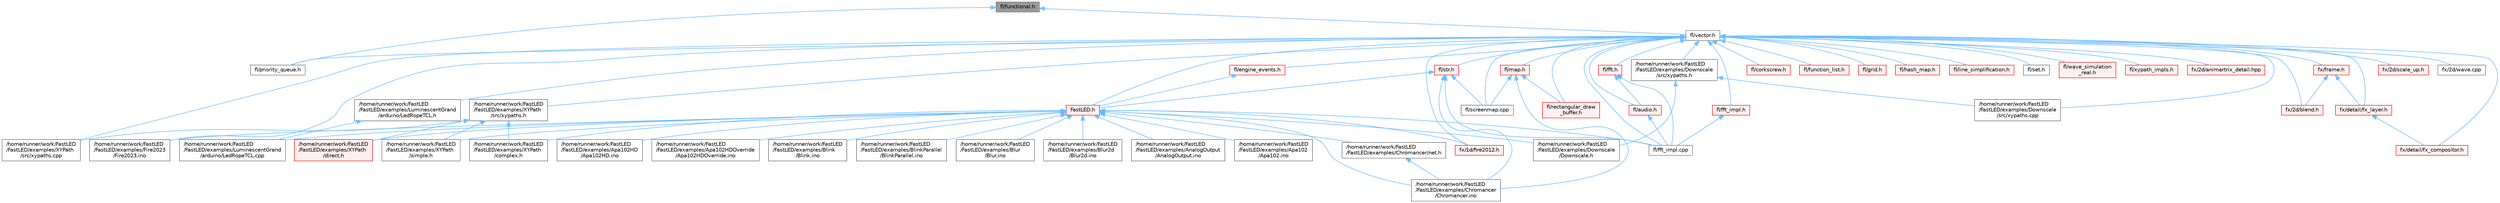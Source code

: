 digraph "fl/functional.h"
{
 // INTERACTIVE_SVG=YES
 // LATEX_PDF_SIZE
  bgcolor="transparent";
  edge [fontname=Helvetica,fontsize=10,labelfontname=Helvetica,labelfontsize=10];
  node [fontname=Helvetica,fontsize=10,shape=box,height=0.2,width=0.4];
  Node1 [id="Node000001",label="fl/functional.h",height=0.2,width=0.4,color="gray40", fillcolor="grey60", style="filled", fontcolor="black",tooltip=" "];
  Node1 -> Node2 [id="edge1_Node000001_Node000002",dir="back",color="steelblue1",style="solid",tooltip=" "];
  Node2 [id="Node000002",label="fl/priority_queue.h",height=0.2,width=0.4,color="grey40", fillcolor="white", style="filled",URL="$d4/da1/priority__queue_8h.html",tooltip=" "];
  Node1 -> Node3 [id="edge2_Node000001_Node000003",dir="back",color="steelblue1",style="solid",tooltip=" "];
  Node3 [id="Node000003",label="fl/vector.h",height=0.2,width=0.4,color="grey40", fillcolor="white", style="filled",URL="$d6/d68/vector_8h.html",tooltip=" "];
  Node3 -> Node4 [id="edge3_Node000003_Node000004",dir="back",color="steelblue1",style="solid",tooltip=" "];
  Node4 [id="Node000004",label="/home/runner/work/FastLED\l/FastLED/examples/Downscale\l/src/xypaths.cpp",height=0.2,width=0.4,color="grey40", fillcolor="white", style="filled",URL="$dd/d96/_downscale_2src_2xypaths_8cpp.html",tooltip=" "];
  Node3 -> Node5 [id="edge4_Node000003_Node000005",dir="back",color="steelblue1",style="solid",tooltip=" "];
  Node5 [id="Node000005",label="/home/runner/work/FastLED\l/FastLED/examples/Downscale\l/src/xypaths.h",height=0.2,width=0.4,color="grey40", fillcolor="white", style="filled",URL="$de/d75/_downscale_2src_2xypaths_8h.html",tooltip=" "];
  Node5 -> Node6 [id="edge5_Node000005_Node000006",dir="back",color="steelblue1",style="solid",tooltip=" "];
  Node6 [id="Node000006",label="/home/runner/work/FastLED\l/FastLED/examples/Downscale\l/Downscale.h",height=0.2,width=0.4,color="grey40", fillcolor="white", style="filled",URL="$d6/d1a/examples_2_downscale_2downscale_8h.html",tooltip=" "];
  Node5 -> Node4 [id="edge6_Node000005_Node000004",dir="back",color="steelblue1",style="solid",tooltip=" "];
  Node3 -> Node7 [id="edge7_Node000003_Node000007",dir="back",color="steelblue1",style="solid",tooltip=" "];
  Node7 [id="Node000007",label="/home/runner/work/FastLED\l/FastLED/examples/Fire2023\l/Fire2023.ino",height=0.2,width=0.4,color="grey40", fillcolor="white", style="filled",URL="$d8/d2c/_fire2023_8ino.html",tooltip=" "];
  Node3 -> Node8 [id="edge8_Node000003_Node000008",dir="back",color="steelblue1",style="solid",tooltip=" "];
  Node8 [id="Node000008",label="/home/runner/work/FastLED\l/FastLED/examples/LuminescentGrand\l/arduino/LedRopeTCL.h",height=0.2,width=0.4,color="grey40", fillcolor="white", style="filled",URL="$d9/d7e/_led_rope_t_c_l_8h.html",tooltip=" "];
  Node8 -> Node9 [id="edge9_Node000008_Node000009",dir="back",color="steelblue1",style="solid",tooltip=" "];
  Node9 [id="Node000009",label="/home/runner/work/FastLED\l/FastLED/examples/LuminescentGrand\l/arduino/LedRopeTCL.cpp",height=0.2,width=0.4,color="grey40", fillcolor="white", style="filled",URL="$d6/dc9/_led_rope_t_c_l_8cpp.html",tooltip=" "];
  Node3 -> Node10 [id="edge10_Node000003_Node000010",dir="back",color="steelblue1",style="solid",tooltip=" "];
  Node10 [id="Node000010",label="/home/runner/work/FastLED\l/FastLED/examples/XYPath\l/src/xypaths.cpp",height=0.2,width=0.4,color="grey40", fillcolor="white", style="filled",URL="$d8/d55/_x_y_path_2src_2xypaths_8cpp.html",tooltip=" "];
  Node3 -> Node11 [id="edge11_Node000003_Node000011",dir="back",color="steelblue1",style="solid",tooltip=" "];
  Node11 [id="Node000011",label="/home/runner/work/FastLED\l/FastLED/examples/XYPath\l/src/xypaths.h",height=0.2,width=0.4,color="grey40", fillcolor="white", style="filled",URL="$d7/d5e/_x_y_path_2src_2xypaths_8h.html",tooltip=" "];
  Node11 -> Node12 [id="edge12_Node000011_Node000012",dir="back",color="steelblue1",style="solid",tooltip=" "];
  Node12 [id="Node000012",label="/home/runner/work/FastLED\l/FastLED/examples/XYPath\l/complex.h",height=0.2,width=0.4,color="grey40", fillcolor="white", style="filled",URL="$d7/d3b/complex_8h.html",tooltip=" "];
  Node11 -> Node13 [id="edge13_Node000011_Node000013",dir="back",color="steelblue1",style="solid",tooltip=" "];
  Node13 [id="Node000013",label="/home/runner/work/FastLED\l/FastLED/examples/XYPath\l/direct.h",height=0.2,width=0.4,color="red", fillcolor="#FFF0F0", style="filled",URL="$d6/daf/direct_8h.html",tooltip=" "];
  Node11 -> Node15 [id="edge14_Node000011_Node000015",dir="back",color="steelblue1",style="solid",tooltip=" "];
  Node15 [id="Node000015",label="/home/runner/work/FastLED\l/FastLED/examples/XYPath\l/simple.h",height=0.2,width=0.4,color="grey40", fillcolor="white", style="filled",URL="$d8/d14/simple_8h.html",tooltip=" "];
  Node11 -> Node10 [id="edge15_Node000011_Node000010",dir="back",color="steelblue1",style="solid",tooltip=" "];
  Node3 -> Node16 [id="edge16_Node000003_Node000016",dir="back",color="steelblue1",style="solid",tooltip=" "];
  Node16 [id="Node000016",label="FastLED.h",height=0.2,width=0.4,color="red", fillcolor="#FFF0F0", style="filled",URL="$db/d97/_fast_l_e_d_8h.html",tooltip="central include file for FastLED, defines the CFastLED class/object"];
  Node16 -> Node17 [id="edge17_Node000016_Node000017",dir="back",color="steelblue1",style="solid",tooltip=" "];
  Node17 [id="Node000017",label="/home/runner/work/FastLED\l/FastLED/examples/AnalogOutput\l/AnalogOutput.ino",height=0.2,width=0.4,color="grey40", fillcolor="white", style="filled",URL="$d5/d17/_analog_output_8ino.html",tooltip="Demonstrates how to use FastLED color functions even without a \"pixel-addressible\" smart LED strip."];
  Node16 -> Node18 [id="edge18_Node000016_Node000018",dir="back",color="steelblue1",style="solid",tooltip=" "];
  Node18 [id="Node000018",label="/home/runner/work/FastLED\l/FastLED/examples/Apa102\l/Apa102.ino",height=0.2,width=0.4,color="grey40", fillcolor="white", style="filled",URL="$dd/d0f/_apa102_8ino.html",tooltip=" "];
  Node16 -> Node19 [id="edge19_Node000016_Node000019",dir="back",color="steelblue1",style="solid",tooltip=" "];
  Node19 [id="Node000019",label="/home/runner/work/FastLED\l/FastLED/examples/Apa102HD\l/Apa102HD.ino",height=0.2,width=0.4,color="grey40", fillcolor="white", style="filled",URL="$d1/d75/_apa102_h_d_8ino.html",tooltip="Example showing how to use the APA102HD gamma correction."];
  Node16 -> Node20 [id="edge20_Node000016_Node000020",dir="back",color="steelblue1",style="solid",tooltip=" "];
  Node20 [id="Node000020",label="/home/runner/work/FastLED\l/FastLED/examples/Apa102HDOverride\l/Apa102HDOverride.ino",height=0.2,width=0.4,color="grey40", fillcolor="white", style="filled",URL="$d3/d6e/_apa102_h_d_override_8ino.html",tooltip=" "];
  Node16 -> Node21 [id="edge21_Node000016_Node000021",dir="back",color="steelblue1",style="solid",tooltip=" "];
  Node21 [id="Node000021",label="/home/runner/work/FastLED\l/FastLED/examples/Blink\l/Blink.ino",height=0.2,width=0.4,color="grey40", fillcolor="white", style="filled",URL="$d0/dc3/_blink_8ino.html",tooltip="Blink the first LED of an LED strip."];
  Node16 -> Node22 [id="edge22_Node000016_Node000022",dir="back",color="steelblue1",style="solid",tooltip=" "];
  Node22 [id="Node000022",label="/home/runner/work/FastLED\l/FastLED/examples/BlinkParallel\l/BlinkParallel.ino",height=0.2,width=0.4,color="grey40", fillcolor="white", style="filled",URL="$d5/d4d/_blink_parallel_8ino.html",tooltip="Shows parallel usage of WS2812 strips."];
  Node16 -> Node23 [id="edge23_Node000016_Node000023",dir="back",color="steelblue1",style="solid",tooltip=" "];
  Node23 [id="Node000023",label="/home/runner/work/FastLED\l/FastLED/examples/Blur\l/Blur.ino",height=0.2,width=0.4,color="grey40", fillcolor="white", style="filled",URL="$d4/d0c/_blur_8ino.html",tooltip=" "];
  Node16 -> Node24 [id="edge24_Node000016_Node000024",dir="back",color="steelblue1",style="solid",tooltip=" "];
  Node24 [id="Node000024",label="/home/runner/work/FastLED\l/FastLED/examples/Blur2d\l/Blur2d.ino",height=0.2,width=0.4,color="grey40", fillcolor="white", style="filled",URL="$df/d42/_blur2d_8ino.html",tooltip=" "];
  Node16 -> Node25 [id="edge25_Node000016_Node000025",dir="back",color="steelblue1",style="solid",tooltip=" "];
  Node25 [id="Node000025",label="/home/runner/work/FastLED\l/FastLED/examples/Chromancer\l/Chromancer.ino",height=0.2,width=0.4,color="grey40", fillcolor="white", style="filled",URL="$d1/ddb/_chromancer_8ino.html",tooltip=" "];
  Node16 -> Node26 [id="edge26_Node000016_Node000026",dir="back",color="steelblue1",style="solid",tooltip=" "];
  Node26 [id="Node000026",label="/home/runner/work/FastLED\l/FastLED/examples/Chromancer/net.h",height=0.2,width=0.4,color="grey40", fillcolor="white", style="filled",URL="$d7/d97/net_8h.html",tooltip=" "];
  Node26 -> Node25 [id="edge27_Node000026_Node000025",dir="back",color="steelblue1",style="solid",tooltip=" "];
  Node16 -> Node6 [id="edge28_Node000016_Node000006",dir="back",color="steelblue1",style="solid",tooltip=" "];
  Node16 -> Node7 [id="edge29_Node000016_Node000007",dir="back",color="steelblue1",style="solid",tooltip=" "];
  Node16 -> Node9 [id="edge30_Node000016_Node000009",dir="back",color="steelblue1",style="solid",tooltip=" "];
  Node16 -> Node12 [id="edge31_Node000016_Node000012",dir="back",color="steelblue1",style="solid",tooltip=" "];
  Node16 -> Node13 [id="edge32_Node000016_Node000013",dir="back",color="steelblue1",style="solid",tooltip=" "];
  Node16 -> Node15 [id="edge33_Node000016_Node000015",dir="back",color="steelblue1",style="solid",tooltip=" "];
  Node16 -> Node112 [id="edge34_Node000016_Node000112",dir="back",color="steelblue1",style="solid",tooltip=" "];
  Node112 [id="Node000112",label="fl/fft_impl.cpp",height=0.2,width=0.4,color="grey40", fillcolor="white", style="filled",URL="$d1/dff/fft__impl_8cpp.html",tooltip=" "];
  Node16 -> Node116 [id="edge35_Node000016_Node000116",dir="back",color="steelblue1",style="solid",tooltip=" "];
  Node116 [id="Node000116",label="fx/1d/fire2012.h",height=0.2,width=0.4,color="red", fillcolor="#FFF0F0", style="filled",URL="$d5/dcb/fire2012_8h.html",tooltip=" "];
  Node3 -> Node149 [id="edge36_Node000003_Node000149",dir="back",color="steelblue1",style="solid",tooltip=" "];
  Node149 [id="Node000149",label="fl/audio.h",height=0.2,width=0.4,color="red", fillcolor="#FFF0F0", style="filled",URL="$da/d09/audio_8h.html",tooltip=" "];
  Node149 -> Node112 [id="edge37_Node000149_Node000112",dir="back",color="steelblue1",style="solid",tooltip=" "];
  Node3 -> Node161 [id="edge38_Node000003_Node000161",dir="back",color="steelblue1",style="solid",tooltip=" "];
  Node161 [id="Node000161",label="fl/corkscrew.h",height=0.2,width=0.4,color="red", fillcolor="#FFF0F0", style="filled",URL="$d1/dd4/src_2fl_2corkscrew_8h.html",tooltip="Corkscrew projection utilities."];
  Node3 -> Node163 [id="edge39_Node000003_Node000163",dir="back",color="steelblue1",style="solid",tooltip=" "];
  Node163 [id="Node000163",label="fl/engine_events.h",height=0.2,width=0.4,color="red", fillcolor="#FFF0F0", style="filled",URL="$db/dc0/engine__events_8h.html",tooltip=" "];
  Node163 -> Node16 [id="edge40_Node000163_Node000016",dir="back",color="steelblue1",style="solid",tooltip=" "];
  Node3 -> Node165 [id="edge41_Node000003_Node000165",dir="back",color="steelblue1",style="solid",tooltip=" "];
  Node165 [id="Node000165",label="fl/fft.h",height=0.2,width=0.4,color="red", fillcolor="#FFF0F0", style="filled",URL="$d7/d76/fft_8h.html",tooltip=" "];
  Node165 -> Node149 [id="edge42_Node000165_Node000149",dir="back",color="steelblue1",style="solid",tooltip=" "];
  Node165 -> Node112 [id="edge43_Node000165_Node000112",dir="back",color="steelblue1",style="solid",tooltip=" "];
  Node3 -> Node112 [id="edge44_Node000003_Node000112",dir="back",color="steelblue1",style="solid",tooltip=" "];
  Node3 -> Node168 [id="edge45_Node000003_Node000168",dir="back",color="steelblue1",style="solid",tooltip=" "];
  Node168 [id="Node000168",label="fl/fft_impl.h",height=0.2,width=0.4,color="red", fillcolor="#FFF0F0", style="filled",URL="$df/d73/fft__impl_8h.html",tooltip=" "];
  Node168 -> Node112 [id="edge46_Node000168_Node000112",dir="back",color="steelblue1",style="solid",tooltip=" "];
  Node3 -> Node169 [id="edge47_Node000003_Node000169",dir="back",color="steelblue1",style="solid",tooltip=" "];
  Node169 [id="Node000169",label="fl/function_list.h",height=0.2,width=0.4,color="red", fillcolor="#FFF0F0", style="filled",URL="$d0/d64/function__list_8h.html",tooltip=" "];
  Node3 -> Node170 [id="edge48_Node000003_Node000170",dir="back",color="steelblue1",style="solid",tooltip=" "];
  Node170 [id="Node000170",label="fl/grid.h",height=0.2,width=0.4,color="red", fillcolor="#FFF0F0", style="filled",URL="$da/d15/grid_8h.html",tooltip=" "];
  Node3 -> Node179 [id="edge49_Node000003_Node000179",dir="back",color="steelblue1",style="solid",tooltip=" "];
  Node179 [id="Node000179",label="fl/hash_map.h",height=0.2,width=0.4,color="red", fillcolor="#FFF0F0", style="filled",URL="$d6/d13/hash__map_8h.html",tooltip=" "];
  Node3 -> Node182 [id="edge50_Node000003_Node000182",dir="back",color="steelblue1",style="solid",tooltip=" "];
  Node182 [id="Node000182",label="fl/line_simplification.h",height=0.2,width=0.4,color="red", fillcolor="#FFF0F0", style="filled",URL="$d8/da7/line__simplification_8h.html",tooltip=" "];
  Node3 -> Node184 [id="edge51_Node000003_Node000184",dir="back",color="steelblue1",style="solid",tooltip=" "];
  Node184 [id="Node000184",label="fl/map.h",height=0.2,width=0.4,color="red", fillcolor="#FFF0F0", style="filled",URL="$dc/db7/map_8h.html",tooltip=" "];
  Node184 -> Node25 [id="edge52_Node000184_Node000025",dir="back",color="steelblue1",style="solid",tooltip=" "];
  Node184 -> Node185 [id="edge53_Node000184_Node000185",dir="back",color="steelblue1",style="solid",tooltip=" "];
  Node185 [id="Node000185",label="fl/rectangular_draw\l_buffer.h",height=0.2,width=0.4,color="red", fillcolor="#FFF0F0", style="filled",URL="$d9/df3/rectangular__draw__buffer_8h.html",tooltip=" "];
  Node184 -> Node187 [id="edge54_Node000184_Node000187",dir="back",color="steelblue1",style="solid",tooltip=" "];
  Node187 [id="Node000187",label="fl/screenmap.cpp",height=0.2,width=0.4,color="grey40", fillcolor="white", style="filled",URL="$d9/d6f/screenmap_8cpp.html",tooltip=" "];
  Node3 -> Node2 [id="edge55_Node000003_Node000002",dir="back",color="steelblue1",style="solid",tooltip=" "];
  Node3 -> Node185 [id="edge56_Node000003_Node000185",dir="back",color="steelblue1",style="solid",tooltip=" "];
  Node3 -> Node187 [id="edge57_Node000003_Node000187",dir="back",color="steelblue1",style="solid",tooltip=" "];
  Node3 -> Node196 [id="edge58_Node000003_Node000196",dir="back",color="steelblue1",style="solid",tooltip=" "];
  Node196 [id="Node000196",label="fl/set.h",height=0.2,width=0.4,color="grey40", fillcolor="white", style="filled",URL="$d4/d13/set_8h.html",tooltip=" "];
  Node3 -> Node197 [id="edge59_Node000003_Node000197",dir="back",color="steelblue1",style="solid",tooltip=" "];
  Node197 [id="Node000197",label="fl/str.h",height=0.2,width=0.4,color="red", fillcolor="#FFF0F0", style="filled",URL="$d1/d93/str_8h.html",tooltip=" "];
  Node197 -> Node25 [id="edge60_Node000197_Node000025",dir="back",color="steelblue1",style="solid",tooltip=" "];
  Node197 -> Node16 [id="edge61_Node000197_Node000016",dir="back",color="steelblue1",style="solid",tooltip=" "];
  Node197 -> Node112 [id="edge62_Node000197_Node000112",dir="back",color="steelblue1",style="solid",tooltip=" "];
  Node197 -> Node187 [id="edge63_Node000197_Node000187",dir="back",color="steelblue1",style="solid",tooltip=" "];
  Node3 -> Node237 [id="edge64_Node000003_Node000237",dir="back",color="steelblue1",style="solid",tooltip=" "];
  Node237 [id="Node000237",label="fl/wave_simulation\l_real.h",height=0.2,width=0.4,color="red", fillcolor="#FFF0F0", style="filled",URL="$dd/d8e/wave__simulation__real_8h.html",tooltip=" "];
  Node3 -> Node214 [id="edge65_Node000003_Node000214",dir="back",color="steelblue1",style="solid",tooltip=" "];
  Node214 [id="Node000214",label="fl/xypath_impls.h",height=0.2,width=0.4,color="red", fillcolor="#FFF0F0", style="filled",URL="$d8/d5f/xypath__impls_8h.html",tooltip=" "];
  Node3 -> Node116 [id="edge66_Node000003_Node000116",dir="back",color="steelblue1",style="solid",tooltip=" "];
  Node3 -> Node280 [id="edge67_Node000003_Node000280",dir="back",color="steelblue1",style="solid",tooltip=" "];
  Node280 [id="Node000280",label="fx/2d/animartrix_detail.hpp",height=0.2,width=0.4,color="red", fillcolor="#FFF0F0", style="filled",URL="$d3/d3b/animartrix__detail_8hpp.html",tooltip=" "];
  Node3 -> Node239 [id="edge68_Node000003_Node000239",dir="back",color="steelblue1",style="solid",tooltip=" "];
  Node239 [id="Node000239",label="fx/2d/blend.h",height=0.2,width=0.4,color="red", fillcolor="#FFF0F0", style="filled",URL="$d8/d4e/blend_8h.html",tooltip=" "];
  Node3 -> Node236 [id="edge69_Node000003_Node000236",dir="back",color="steelblue1",style="solid",tooltip=" "];
  Node236 [id="Node000236",label="fx/2d/scale_up.h",height=0.2,width=0.4,color="red", fillcolor="#FFF0F0", style="filled",URL="$d2/d74/scale__up_8h.html",tooltip="Expands a grid using bilinear interpolation and scaling up."];
  Node3 -> Node144 [id="edge70_Node000003_Node000144",dir="back",color="steelblue1",style="solid",tooltip=" "];
  Node144 [id="Node000144",label="fx/2d/wave.cpp",height=0.2,width=0.4,color="grey40", fillcolor="white", style="filled",URL="$d4/d7c/src_2fx_22d_2wave_8cpp.html",tooltip=" "];
  Node3 -> Node243 [id="edge71_Node000003_Node000243",dir="back",color="steelblue1",style="solid",tooltip=" "];
  Node243 [id="Node000243",label="fx/detail/fx_compositor.h",height=0.2,width=0.4,color="red", fillcolor="#FFF0F0", style="filled",URL="$d5/d6b/fx__compositor_8h.html",tooltip=" "];
  Node3 -> Node242 [id="edge72_Node000003_Node000242",dir="back",color="steelblue1",style="solid",tooltip=" "];
  Node242 [id="Node000242",label="fx/detail/fx_layer.h",height=0.2,width=0.4,color="red", fillcolor="#FFF0F0", style="filled",URL="$d7/d2f/fx__layer_8h.html",tooltip=" "];
  Node242 -> Node243 [id="edge73_Node000242_Node000243",dir="back",color="steelblue1",style="solid",tooltip=" "];
  Node3 -> Node241 [id="edge74_Node000003_Node000241",dir="back",color="steelblue1",style="solid",tooltip=" "];
  Node241 [id="Node000241",label="fx/frame.h",height=0.2,width=0.4,color="red", fillcolor="#FFF0F0", style="filled",URL="$df/d7d/frame_8h.html",tooltip=" "];
  Node241 -> Node239 [id="edge75_Node000241_Node000239",dir="back",color="steelblue1",style="solid",tooltip=" "];
  Node241 -> Node242 [id="edge76_Node000241_Node000242",dir="back",color="steelblue1",style="solid",tooltip=" "];
}
